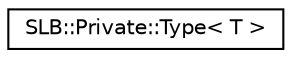 digraph "Graphical Class Hierarchy"
{
  edge [fontname="Helvetica",fontsize="10",labelfontname="Helvetica",labelfontsize="10"];
  node [fontname="Helvetica",fontsize="10",shape=record];
  rankdir="LR";
  Node1 [label="SLB::Private::Type\< T \>",height=0.2,width=0.4,color="black", fillcolor="white", style="filled",URL="$structSLB_1_1Private_1_1Type.html"];
}
